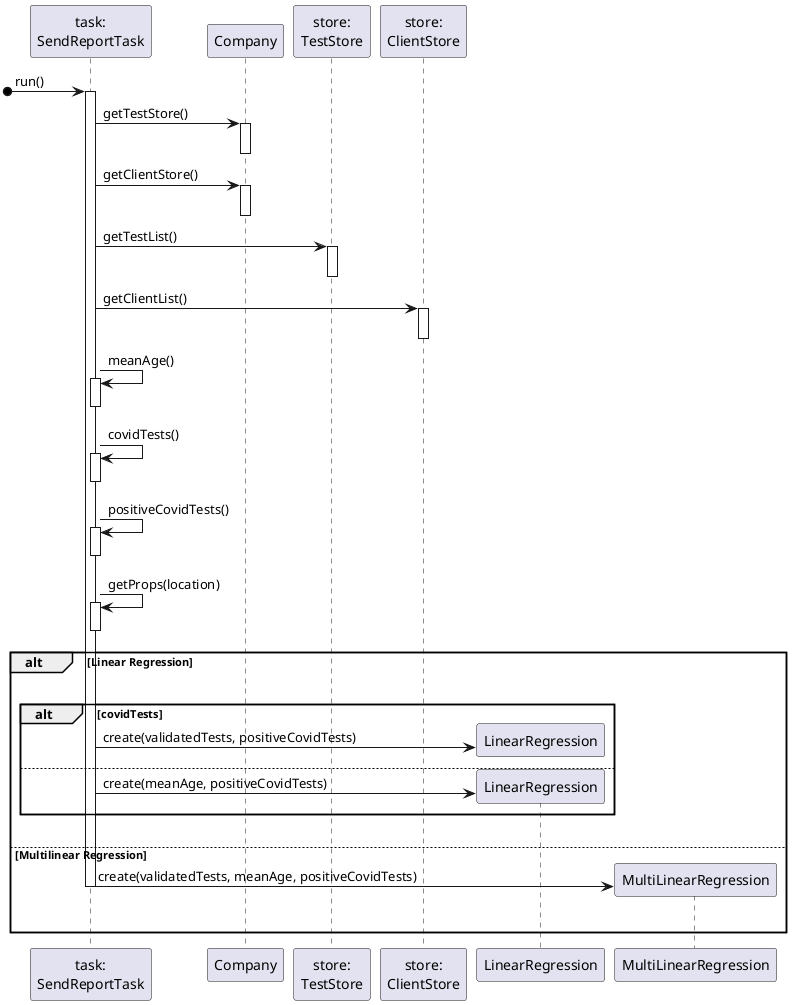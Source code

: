 @startuml
participant "task:\nSendReportTask" as SR
participant "Company" as CPN
participant "store:\nTestStore" as TS
participant "store:\nClientStore" as CL
participant "LinearRegression" as LIRE
participant "MultiLinearRegression" as MLIRE

[o-> SR : run()
activate SR
SR -> CPN : getTestStore()
activate CPN
deactivate CPN
SR -> CPN : getClientStore()
activate CPN
deactivate CPN
SR -> TS : getTestList()
activate TS
deactivate TS
SR -> CL : getClientList()
activate CL
deactivate CL
SR -> SR : meanAge()
activate SR
deactivate SR
SR -> SR : covidTests()
activate SR
deactivate SR
SR -> SR : positiveCovidTests()
activate SR
deactivate SR
SR -> SR : getProps(location)
activate SR
deactivate SR
alt Linear Regression
|||
alt covidTests
SR -> LIRE** : create(validatedTests, positiveCovidTests)
else
SR -> LIRE** : create(meanAge, positiveCovidTests)
end
|||
else Multilinear Regression
SR -> MLIRE** : create(validatedTests, meanAge, positiveCovidTests)
deactivate SR
|||
end
@enduml